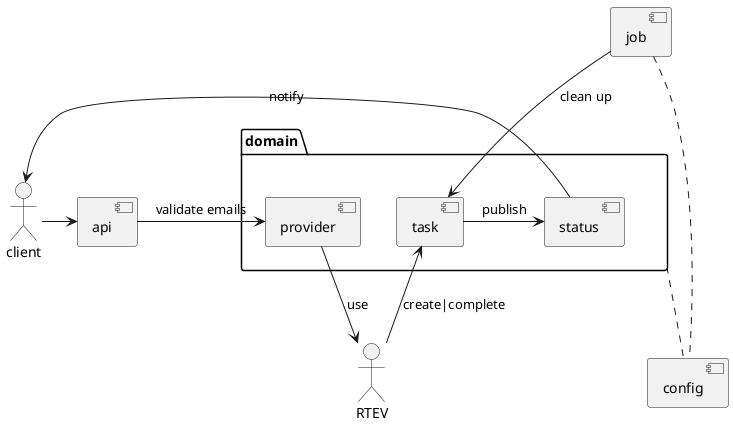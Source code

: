 @startuml

actor client
actor RTEV

package domain {
    [provider]
    [task]
    [status]
}

domain .. [config]
[job] .. [config]
[job]  --> task: clean up

client -> [api]
[api] -> [provider] : validate emails
[provider] --> RTEV: use
RTEV -> [task] : create|complete
[task] -> [status] : publish
[status] -> client : notify

@enduml